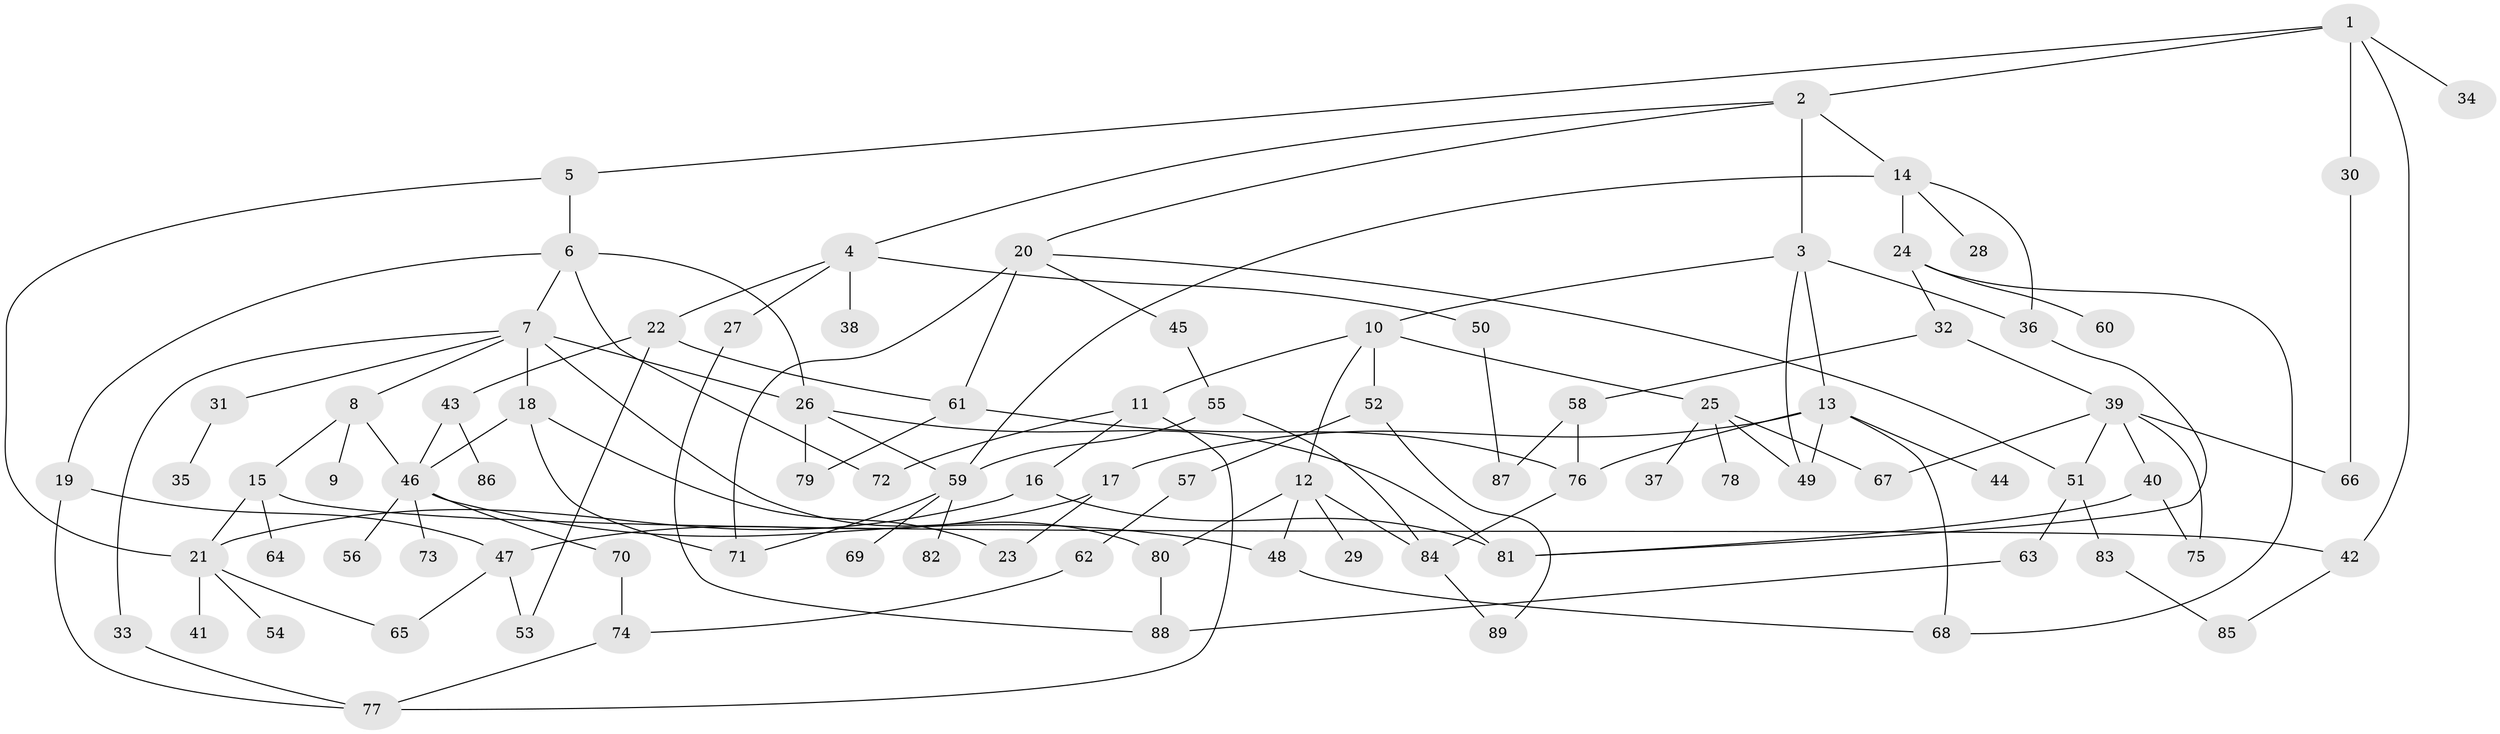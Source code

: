 // Generated by graph-tools (version 1.1) at 2025/41/03/09/25 04:41:03]
// undirected, 89 vertices, 132 edges
graph export_dot {
graph [start="1"]
  node [color=gray90,style=filled];
  1;
  2;
  3;
  4;
  5;
  6;
  7;
  8;
  9;
  10;
  11;
  12;
  13;
  14;
  15;
  16;
  17;
  18;
  19;
  20;
  21;
  22;
  23;
  24;
  25;
  26;
  27;
  28;
  29;
  30;
  31;
  32;
  33;
  34;
  35;
  36;
  37;
  38;
  39;
  40;
  41;
  42;
  43;
  44;
  45;
  46;
  47;
  48;
  49;
  50;
  51;
  52;
  53;
  54;
  55;
  56;
  57;
  58;
  59;
  60;
  61;
  62;
  63;
  64;
  65;
  66;
  67;
  68;
  69;
  70;
  71;
  72;
  73;
  74;
  75;
  76;
  77;
  78;
  79;
  80;
  81;
  82;
  83;
  84;
  85;
  86;
  87;
  88;
  89;
  1 -- 2;
  1 -- 5;
  1 -- 30;
  1 -- 34;
  1 -- 42;
  2 -- 3;
  2 -- 4;
  2 -- 14;
  2 -- 20;
  3 -- 10;
  3 -- 13;
  3 -- 49;
  3 -- 36;
  4 -- 22;
  4 -- 27;
  4 -- 38;
  4 -- 50;
  5 -- 6;
  5 -- 21;
  6 -- 7;
  6 -- 19;
  6 -- 26;
  6 -- 72;
  7 -- 8;
  7 -- 18;
  7 -- 31;
  7 -- 33;
  7 -- 26;
  7 -- 80;
  8 -- 9;
  8 -- 15;
  8 -- 46;
  10 -- 11;
  10 -- 12;
  10 -- 25;
  10 -- 52;
  11 -- 16;
  11 -- 77;
  11 -- 72;
  12 -- 29;
  12 -- 48;
  12 -- 80;
  12 -- 84;
  13 -- 17;
  13 -- 44;
  13 -- 49;
  13 -- 76;
  13 -- 68;
  14 -- 24;
  14 -- 28;
  14 -- 36;
  14 -- 59;
  15 -- 42;
  15 -- 64;
  15 -- 21;
  16 -- 21;
  16 -- 81;
  17 -- 47;
  17 -- 23;
  18 -- 23;
  18 -- 71;
  18 -- 46;
  19 -- 77;
  19 -- 47;
  20 -- 45;
  20 -- 71;
  20 -- 61;
  20 -- 51;
  21 -- 41;
  21 -- 54;
  21 -- 65;
  22 -- 43;
  22 -- 61;
  22 -- 53;
  24 -- 32;
  24 -- 60;
  24 -- 68;
  25 -- 37;
  25 -- 67;
  25 -- 78;
  25 -- 49;
  26 -- 59;
  26 -- 81;
  26 -- 79;
  27 -- 88;
  30 -- 66;
  31 -- 35;
  32 -- 39;
  32 -- 58;
  33 -- 77;
  36 -- 81;
  39 -- 40;
  39 -- 51;
  39 -- 75;
  39 -- 66;
  39 -- 67;
  40 -- 75;
  40 -- 81;
  42 -- 85;
  43 -- 86;
  43 -- 46;
  45 -- 55;
  46 -- 56;
  46 -- 70;
  46 -- 73;
  46 -- 48;
  47 -- 53;
  47 -- 65;
  48 -- 68;
  50 -- 87;
  51 -- 63;
  51 -- 83;
  52 -- 57;
  52 -- 89;
  55 -- 59;
  55 -- 84;
  57 -- 62;
  58 -- 76;
  58 -- 87;
  59 -- 69;
  59 -- 82;
  59 -- 71;
  61 -- 79;
  61 -- 76;
  62 -- 74;
  63 -- 88;
  70 -- 74;
  74 -- 77;
  76 -- 84;
  80 -- 88;
  83 -- 85;
  84 -- 89;
}
